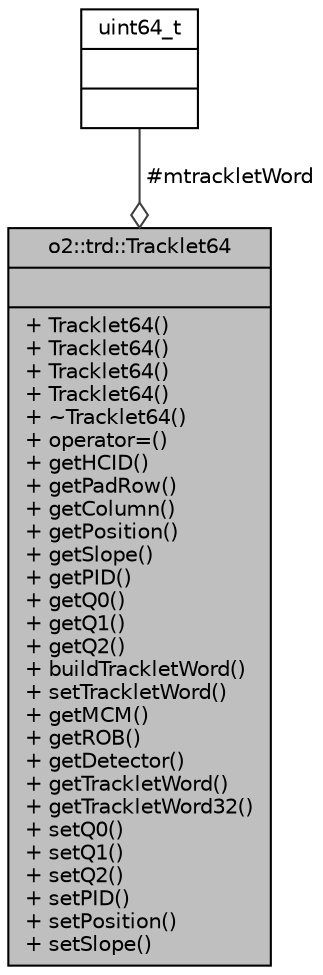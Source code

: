 digraph "o2::trd::Tracklet64"
{
 // INTERACTIVE_SVG=YES
  bgcolor="transparent";
  edge [fontname="Helvetica",fontsize="10",labelfontname="Helvetica",labelfontsize="10"];
  node [fontname="Helvetica",fontsize="10",shape=record];
  Node1 [label="{o2::trd::Tracklet64\n||+ Tracklet64()\l+ Tracklet64()\l+ Tracklet64()\l+ Tracklet64()\l+ ~Tracklet64()\l+ operator=()\l+ getHCID()\l+ getPadRow()\l+ getColumn()\l+ getPosition()\l+ getSlope()\l+ getPID()\l+ getQ0()\l+ getQ1()\l+ getQ2()\l+ buildTrackletWord()\l+ setTrackletWord()\l+ getMCM()\l+ getROB()\l+ getDetector()\l+ getTrackletWord()\l+ getTrackletWord32()\l+ setQ0()\l+ setQ1()\l+ setQ2()\l+ setPID()\l+ setPosition()\l+ setSlope()\l}",height=0.2,width=0.4,color="black", fillcolor="grey75", style="filled", fontcolor="black"];
  Node2 -> Node1 [color="grey25",fontsize="10",style="solid",label=" #mtrackletWord" ,arrowhead="odiamond",fontname="Helvetica"];
  Node2 [label="{uint64_t\n||}",height=0.2,width=0.4,color="black",URL="$d6/d30/classuint64__t.html"];
}
